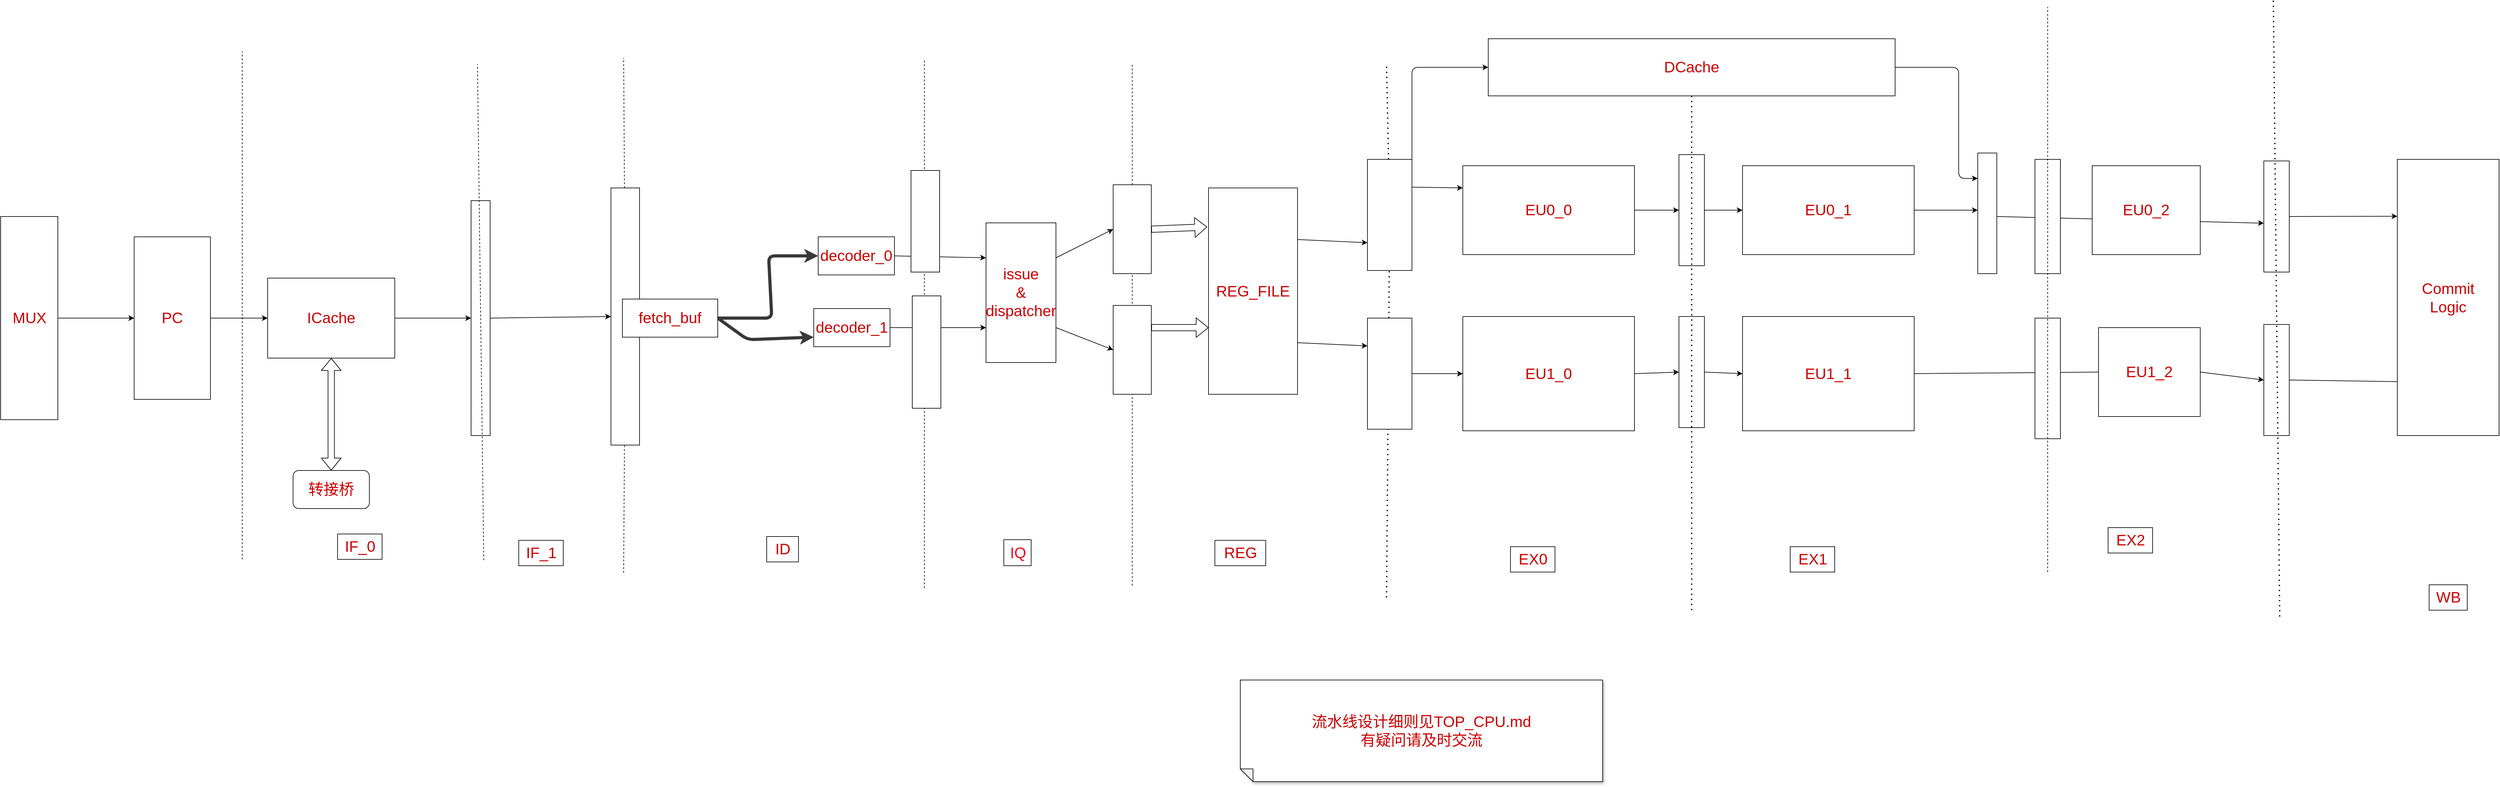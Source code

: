 <mxfile>
    <diagram id="cVIp-nzU9-chKnxCUfcy" name="第 1 页">
        <mxGraphModel dx="3131" dy="2209" grid="0" gridSize="100" guides="1" tooltips="1" connect="1" arrows="1" fold="1" page="1" pageScale="1" pageWidth="827" pageHeight="583" background="#FFFFFF" math="0" shadow="0">
            <root>
                <mxCell id="0"/>
                <mxCell id="1" parent="0"/>
                <mxCell id="9" value="" style="endArrow=none;dashed=1;html=1;fontSize=24;strokeColor=#050505;fontColor=#CC0000;" parent="1" edge="1">
                    <mxGeometry width="50" height="50" relative="1" as="geometry">
                        <mxPoint x="1080" y="1340" as="sourcePoint"/>
                        <mxPoint x="1080" y="540" as="targetPoint"/>
                    </mxGeometry>
                </mxCell>
                <mxCell id="25" style="edgeStyle=none;html=1;exitX=1;exitY=0.5;exitDx=0;exitDy=0;entryX=0;entryY=0.5;entryDx=0;entryDy=0;fontSize=24;strokeColor=#050505;fontColor=#CC0000;" parent="1" source="14" target="19" edge="1">
                    <mxGeometry relative="1" as="geometry"/>
                </mxCell>
                <mxCell id="14" value="" style="rounded=0;whiteSpace=wrap;html=1;fontSize=24;strokeColor=#050505;fontColor=#CC0000;" parent="1" vertex="1">
                    <mxGeometry x="1440" y="775" width="30" height="370" as="geometry"/>
                </mxCell>
                <mxCell id="16" style="edgeStyle=none;html=1;exitX=1;exitY=0.5;exitDx=0;exitDy=0;entryX=0;entryY=0.5;entryDx=0;entryDy=0;fontSize=24;strokeColor=#050505;fontColor=#CC0000;" parent="1" source="5" target="14" edge="1">
                    <mxGeometry relative="1" as="geometry"/>
                </mxCell>
                <mxCell id="17" value="" style="endArrow=none;dashed=1;html=1;fontSize=24;strokeColor=#050505;fontColor=#CC0000;" parent="1" edge="1">
                    <mxGeometry width="50" height="50" relative="1" as="geometry">
                        <mxPoint x="1460" y="1341.263" as="sourcePoint"/>
                        <mxPoint x="1450" y="560" as="targetPoint"/>
                    </mxGeometry>
                </mxCell>
                <mxCell id="18" value="IF_0" style="text;html=1;align=center;verticalAlign=middle;resizable=0;points=[];autosize=1;fontSize=24;strokeColor=#050505;fontColor=#CC0000;" parent="1" vertex="1">
                    <mxGeometry x="1230" y="1300" width="70" height="40" as="geometry"/>
                </mxCell>
                <mxCell id="20" value="" style="endArrow=none;dashed=1;html=1;fontSize=24;startArrow=none;strokeColor=#050505;fontColor=#CC0000;" parent="1" source="19" edge="1">
                    <mxGeometry width="50" height="50" relative="1" as="geometry">
                        <mxPoint x="1680" y="1361.263" as="sourcePoint"/>
                        <mxPoint x="1680" y="550" as="targetPoint"/>
                    </mxGeometry>
                </mxCell>
                <mxCell id="21" value="IF_1" style="text;html=1;align=center;verticalAlign=middle;resizable=0;points=[];autosize=1;fontSize=24;strokeColor=#050505;fontColor=#CC0000;" parent="1" vertex="1">
                    <mxGeometry x="1515" y="1310" width="70" height="40" as="geometry"/>
                </mxCell>
                <mxCell id="24" value="转接桥" style="rounded=1;whiteSpace=wrap;html=1;fontSize=24;strokeColor=#050505;fontColor=#CC0000;" parent="1" vertex="1">
                    <mxGeometry x="1160" y="1200" width="120" height="60" as="geometry"/>
                </mxCell>
                <mxCell id="26" value="" style="endArrow=none;dashed=1;html=1;fontSize=24;strokeColor=#050505;fontColor=#CC0000;" parent="1" target="19" edge="1">
                    <mxGeometry width="50" height="50" relative="1" as="geometry">
                        <mxPoint x="1680" y="1361.263" as="sourcePoint"/>
                        <mxPoint x="1680" y="550" as="targetPoint"/>
                    </mxGeometry>
                </mxCell>
                <mxCell id="105" style="edgeStyle=none;html=1;exitX=1;exitY=0.5;exitDx=0;exitDy=0;entryX=0;entryY=0.5;entryDx=0;entryDy=0;strokeColor=#383838;strokeWidth=5;" edge="1" parent="1" source="19" target="30">
                    <mxGeometry relative="1" as="geometry"/>
                </mxCell>
                <mxCell id="19" value="" style="whiteSpace=wrap;html=1;fontSize=24;strokeColor=#050505;fontColor=#CC0000;" parent="1" vertex="1">
                    <mxGeometry x="1660" y="755" width="45" height="405" as="geometry"/>
                </mxCell>
                <mxCell id="106" style="edgeStyle=none;html=1;exitX=1;exitY=0.5;exitDx=0;exitDy=0;entryX=0;entryY=0.5;entryDx=0;entryDy=0;strokeColor=#383838;strokeWidth=5;" edge="1" parent="1" source="30" target="34">
                    <mxGeometry relative="1" as="geometry">
                        <Array as="points">
                            <mxPoint x="1913" y="960"/>
                            <mxPoint x="1908" y="862"/>
                        </Array>
                    </mxGeometry>
                </mxCell>
                <mxCell id="107" style="edgeStyle=none;html=1;exitX=1;exitY=0.5;exitDx=0;exitDy=0;entryX=0;entryY=0.75;entryDx=0;entryDy=0;strokeColor=#383838;strokeWidth=5;" edge="1" parent="1" source="30" target="36">
                    <mxGeometry relative="1" as="geometry">
                        <Array as="points">
                            <mxPoint x="1875" y="994"/>
                        </Array>
                    </mxGeometry>
                </mxCell>
                <mxCell id="30" value="fetch_buf" style="rounded=0;whiteSpace=wrap;html=1;fontSize=24;strokeColor=#050505;fontColor=#CC0000;" parent="1" vertex="1">
                    <mxGeometry x="1678" y="930" width="150" height="60" as="geometry"/>
                </mxCell>
                <mxCell id="32" value="" style="endArrow=none;dashed=1;html=1;fontSize=24;strokeColor=#050505;fontColor=#CC0000;" parent="1" edge="1">
                    <mxGeometry width="50" height="50" relative="1" as="geometry">
                        <mxPoint x="2153" y="1385.263" as="sourcePoint"/>
                        <mxPoint x="2153" y="554" as="targetPoint"/>
                    </mxGeometry>
                </mxCell>
                <mxCell id="40" style="edgeStyle=none;html=1;exitX=1;exitY=0.5;exitDx=0;exitDy=0;entryX=0;entryY=0.25;entryDx=0;entryDy=0;fontSize=24;strokeColor=#050505;fontColor=#CC0000;" parent="1" source="34" target="39" edge="1">
                    <mxGeometry relative="1" as="geometry"/>
                </mxCell>
                <mxCell id="34" value="decoder_0" style="rounded=0;whiteSpace=wrap;html=1;fontSize=24;strokeColor=#050505;fontColor=#CC0000;" parent="1" vertex="1">
                    <mxGeometry x="1986" y="832" width="120" height="60" as="geometry"/>
                </mxCell>
                <mxCell id="41" style="edgeStyle=none;html=1;exitX=1;exitY=0.5;exitDx=0;exitDy=0;entryX=0;entryY=0.75;entryDx=0;entryDy=0;fontSize=24;strokeColor=#050505;fontColor=#CC0000;" parent="1" source="36" target="39" edge="1">
                    <mxGeometry relative="1" as="geometry"/>
                </mxCell>
                <mxCell id="36" value="decoder_1" style="rounded=0;whiteSpace=wrap;html=1;fontSize=24;strokeColor=#050505;fontColor=#CC0000;" parent="1" vertex="1">
                    <mxGeometry x="1979" y="945" width="120" height="60" as="geometry"/>
                </mxCell>
                <mxCell id="37" value="ID" style="text;html=1;align=center;verticalAlign=middle;resizable=0;points=[];autosize=1;fontSize=24;strokeColor=#050505;fontColor=#CC0000;" parent="1" vertex="1">
                    <mxGeometry x="1905" y="1304" width="50" height="40" as="geometry"/>
                </mxCell>
                <mxCell id="38" value="" style="endArrow=none;dashed=1;html=1;fontSize=24;startArrow=none;strokeColor=#050505;fontColor=#CC0000;" parent="1" source="42" edge="1">
                    <mxGeometry width="50" height="50" relative="1" as="geometry">
                        <mxPoint x="2480" y="1381.263" as="sourcePoint"/>
                        <mxPoint x="2480" y="560" as="targetPoint"/>
                    </mxGeometry>
                </mxCell>
                <mxCell id="45" style="edgeStyle=none;html=1;exitX=1;exitY=0.25;exitDx=0;exitDy=0;entryX=0;entryY=0.5;entryDx=0;entryDy=0;fontSize=24;strokeColor=#050505;fontColor=#CC0000;" parent="1" source="39" target="42" edge="1">
                    <mxGeometry relative="1" as="geometry"/>
                </mxCell>
                <mxCell id="46" style="edgeStyle=none;html=1;exitX=1;exitY=0.75;exitDx=0;exitDy=0;entryX=0;entryY=0.5;entryDx=0;entryDy=0;fontSize=24;strokeColor=#050505;fontColor=#CC0000;" parent="1" source="39" target="44" edge="1">
                    <mxGeometry relative="1" as="geometry"/>
                </mxCell>
                <mxCell id="39" value="issue&lt;br&gt;&amp;amp;&lt;br&gt;dispatcher" style="rounded=0;whiteSpace=wrap;html=1;fontSize=24;strokeColor=#050505;fontColor=#CC0000;" parent="1" vertex="1">
                    <mxGeometry x="2250" y="810" width="110" height="220" as="geometry"/>
                </mxCell>
                <mxCell id="43" value="" style="endArrow=none;dashed=1;html=1;fontSize=24;strokeColor=#050505;fontColor=#CC0000;" parent="1" target="42" edge="1">
                    <mxGeometry width="50" height="50" relative="1" as="geometry">
                        <mxPoint x="2480" y="1381.263" as="sourcePoint"/>
                        <mxPoint x="2480" y="560" as="targetPoint"/>
                    </mxGeometry>
                </mxCell>
                <mxCell id="42" value="" style="rounded=0;whiteSpace=wrap;html=1;fontSize=24;strokeColor=#050505;fontColor=#CC0000;" parent="1" vertex="1">
                    <mxGeometry x="2450" y="750" width="60" height="140" as="geometry"/>
                </mxCell>
                <mxCell id="44" value="" style="rounded=0;whiteSpace=wrap;html=1;fontSize=24;strokeColor=#050505;fontColor=#CC0000;" parent="1" vertex="1">
                    <mxGeometry x="2450" y="940" width="60" height="140" as="geometry"/>
                </mxCell>
                <mxCell id="53" style="edgeStyle=none;html=1;exitX=1;exitY=0.25;exitDx=0;exitDy=0;entryX=0;entryY=0.75;entryDx=0;entryDy=0;fontSize=24;strokeColor=#050505;fontColor=#CC0000;" parent="1" source="47" target="51" edge="1">
                    <mxGeometry relative="1" as="geometry"/>
                </mxCell>
                <mxCell id="54" style="edgeStyle=none;html=1;exitX=1;exitY=0.75;exitDx=0;exitDy=0;entryX=0;entryY=0.25;entryDx=0;entryDy=0;fontSize=24;strokeColor=#050505;fontColor=#CC0000;" parent="1" source="47" target="52" edge="1">
                    <mxGeometry relative="1" as="geometry"/>
                </mxCell>
                <mxCell id="47" value="REG_FILE" style="rounded=0;whiteSpace=wrap;html=1;fontSize=24;strokeColor=#050505;fontColor=#CC0000;" parent="1" vertex="1">
                    <mxGeometry x="2600" y="755" width="140" height="325" as="geometry"/>
                </mxCell>
                <mxCell id="48" value="" style="shape=flexArrow;endArrow=classic;html=1;fontSize=24;exitX=1;exitY=0.5;exitDx=0;exitDy=0;entryX=-0.015;entryY=0.189;entryDx=0;entryDy=0;entryPerimeter=0;strokeColor=#050505;fontColor=#CC0000;" parent="1" source="42" target="47" edge="1">
                    <mxGeometry width="50" height="50" relative="1" as="geometry">
                        <mxPoint x="2550" y="820" as="sourcePoint"/>
                        <mxPoint x="2600" y="770" as="targetPoint"/>
                    </mxGeometry>
                </mxCell>
                <mxCell id="49" value="" style="shape=flexArrow;endArrow=classic;html=1;fontSize=24;exitX=1;exitY=0.25;exitDx=0;exitDy=0;strokeColor=#050505;fontColor=#CC0000;" parent="1" source="44" edge="1">
                    <mxGeometry width="50" height="50" relative="1" as="geometry">
                        <mxPoint x="2580" y="1020" as="sourcePoint"/>
                        <mxPoint x="2600" y="975" as="targetPoint"/>
                    </mxGeometry>
                </mxCell>
                <mxCell id="50" value="" style="endArrow=none;dashed=1;html=1;dashPattern=1 3;strokeWidth=2;fontSize=24;startArrow=none;strokeColor=#050505;fontColor=#CC0000;" parent="1" source="51" edge="1">
                    <mxGeometry width="50" height="50" relative="1" as="geometry">
                        <mxPoint x="2880" y="1400" as="sourcePoint"/>
                        <mxPoint x="2880" y="560" as="targetPoint"/>
                    </mxGeometry>
                </mxCell>
                <mxCell id="55" value="" style="endArrow=none;dashed=1;html=1;dashPattern=1 3;strokeWidth=2;fontSize=24;strokeColor=#050505;fontColor=#CC0000;" parent="1" target="51" edge="1">
                    <mxGeometry width="50" height="50" relative="1" as="geometry">
                        <mxPoint x="2880" y="1400" as="sourcePoint"/>
                        <mxPoint x="2880" y="560" as="targetPoint"/>
                    </mxGeometry>
                </mxCell>
                <mxCell id="60" style="edgeStyle=none;html=1;exitX=1;exitY=0.5;exitDx=0;exitDy=0;entryX=0;entryY=0.5;entryDx=0;entryDy=0;fontSize=24;strokeColor=#050505;fontColor=#CC0000;" parent="1" source="52" target="57" edge="1">
                    <mxGeometry relative="1" as="geometry"/>
                </mxCell>
                <mxCell id="52" value="" style="rounded=0;whiteSpace=wrap;html=1;fontSize=24;strokeColor=#050505;fontColor=#CC0000;" parent="1" vertex="1">
                    <mxGeometry x="2850" y="960" width="70" height="175" as="geometry"/>
                </mxCell>
                <mxCell id="59" style="edgeStyle=none;html=1;exitX=1;exitY=0.25;exitDx=0;exitDy=0;entryX=0;entryY=0.25;entryDx=0;entryDy=0;fontSize=24;strokeColor=#050505;fontColor=#CC0000;" parent="1" source="51" target="56" edge="1">
                    <mxGeometry relative="1" as="geometry"/>
                </mxCell>
                <mxCell id="79" style="edgeStyle=none;html=1;exitX=1;exitY=0;exitDx=0;exitDy=0;entryX=0;entryY=0.5;entryDx=0;entryDy=0;fontSize=24;strokeColor=#050505;fontColor=#CC0000;" parent="1" source="51" target="78" edge="1">
                    <mxGeometry relative="1" as="geometry">
                        <Array as="points">
                            <mxPoint x="2920" y="565"/>
                        </Array>
                    </mxGeometry>
                </mxCell>
                <mxCell id="51" value="" style="rounded=0;whiteSpace=wrap;html=1;fontSize=24;strokeColor=#050505;fontColor=#CC0000;" parent="1" vertex="1">
                    <mxGeometry x="2850" y="710" width="70" height="175" as="geometry"/>
                </mxCell>
                <mxCell id="64" style="edgeStyle=none;html=1;exitX=1;exitY=0.5;exitDx=0;exitDy=0;entryX=0;entryY=0.5;entryDx=0;entryDy=0;fontSize=24;strokeColor=#050505;fontColor=#CC0000;" parent="1" source="56" target="62" edge="1">
                    <mxGeometry relative="1" as="geometry"/>
                </mxCell>
                <mxCell id="56" value="EU0_0" style="rounded=0;whiteSpace=wrap;html=1;fontSize=24;strokeColor=#050505;fontColor=#CC0000;" parent="1" vertex="1">
                    <mxGeometry x="3000" y="720" width="270" height="140" as="geometry"/>
                </mxCell>
                <mxCell id="65" style="edgeStyle=none;html=1;exitX=1;exitY=0.5;exitDx=0;exitDy=0;entryX=0;entryY=0.5;entryDx=0;entryDy=0;fontSize=24;strokeColor=#050505;fontColor=#CC0000;" parent="1" source="57" target="63" edge="1">
                    <mxGeometry relative="1" as="geometry"/>
                </mxCell>
                <mxCell id="57" value="EU1_0" style="rounded=0;whiteSpace=wrap;html=1;fontSize=24;strokeColor=#050505;fontColor=#CC0000;" parent="1" vertex="1">
                    <mxGeometry x="3000" y="957.5" width="270" height="180" as="geometry"/>
                </mxCell>
                <mxCell id="73" style="edgeStyle=none;html=1;exitX=1;exitY=0.5;exitDx=0;exitDy=0;entryX=0;entryY=0.5;entryDx=0;entryDy=0;fontSize=24;strokeColor=#050505;fontColor=#CC0000;" parent="1" source="62" target="68" edge="1">
                    <mxGeometry relative="1" as="geometry"/>
                </mxCell>
                <mxCell id="62" value="" style="rounded=0;whiteSpace=wrap;html=1;fontSize=24;strokeColor=#050505;fontColor=#CC0000;" parent="1" vertex="1">
                    <mxGeometry x="3340" y="702.5" width="40" height="175" as="geometry"/>
                </mxCell>
                <mxCell id="74" style="edgeStyle=none;html=1;exitX=1;exitY=0.5;exitDx=0;exitDy=0;entryX=0;entryY=0.5;entryDx=0;entryDy=0;fontSize=24;strokeColor=#050505;fontColor=#CC0000;" parent="1" source="63" target="70" edge="1">
                    <mxGeometry relative="1" as="geometry"/>
                </mxCell>
                <mxCell id="63" value="" style="rounded=0;whiteSpace=wrap;html=1;fontSize=24;strokeColor=#050505;fontColor=#CC0000;" parent="1" vertex="1">
                    <mxGeometry x="3340" y="957.5" width="40" height="175" as="geometry"/>
                </mxCell>
                <mxCell id="66" value="" style="endArrow=none;dashed=1;html=1;dashPattern=1 3;strokeWidth=2;fontSize=24;strokeColor=#050505;fontColor=#CC0000;" parent="1" edge="1">
                    <mxGeometry width="50" height="50" relative="1" as="geometry">
                        <mxPoint x="3360" y="1420" as="sourcePoint"/>
                        <mxPoint x="3360" y="560" as="targetPoint"/>
                    </mxGeometry>
                </mxCell>
                <mxCell id="67" style="edgeStyle=none;html=1;exitX=1;exitY=0.5;exitDx=0;exitDy=0;fontSize=24;strokeColor=#050505;fontColor=#CC0000;" parent="1" source="68" edge="1">
                    <mxGeometry relative="1" as="geometry">
                        <mxPoint x="3810" y="790" as="targetPoint"/>
                    </mxGeometry>
                </mxCell>
                <mxCell id="68" value="EU0_1" style="rounded=0;whiteSpace=wrap;html=1;fontSize=24;strokeColor=#050505;fontColor=#CC0000;" parent="1" vertex="1">
                    <mxGeometry x="3440" y="720" width="270" height="140" as="geometry"/>
                </mxCell>
                <mxCell id="69" style="edgeStyle=none;html=1;exitX=1;exitY=0.5;exitDx=0;exitDy=0;entryX=0;entryY=0.5;entryDx=0;entryDy=0;fontSize=24;startArrow=none;strokeColor=#050505;fontColor=#CC0000;" parent="1" source="95" target="72" edge="1">
                    <mxGeometry relative="1" as="geometry"/>
                </mxCell>
                <mxCell id="70" value="EU1_1" style="rounded=0;whiteSpace=wrap;html=1;fontSize=24;strokeColor=#050505;fontColor=#CC0000;" parent="1" vertex="1">
                    <mxGeometry x="3440" y="957.5" width="270" height="180" as="geometry"/>
                </mxCell>
                <mxCell id="89" style="edgeStyle=none;html=1;exitX=1;exitY=0.5;exitDx=0;exitDy=0;entryX=0;entryY=0.206;entryDx=0;entryDy=0;entryPerimeter=0;fontSize=24;strokeColor=#050505;fontColor=#CC0000;" parent="1" source="71" target="88" edge="1">
                    <mxGeometry relative="1" as="geometry"/>
                </mxCell>
                <mxCell id="71" value="" style="rounded=0;whiteSpace=wrap;html=1;fontSize=24;strokeColor=#050505;fontColor=#CC0000;" parent="1" vertex="1">
                    <mxGeometry x="4260" y="712.5" width="40" height="175" as="geometry"/>
                </mxCell>
                <mxCell id="90" style="edgeStyle=none;html=1;exitX=1;exitY=0.5;exitDx=0;exitDy=0;entryX=0.063;entryY=0.805;entryDx=0;entryDy=0;entryPerimeter=0;fontSize=24;strokeColor=#050505;fontColor=#CC0000;" parent="1" source="72" target="88" edge="1">
                    <mxGeometry relative="1" as="geometry"/>
                </mxCell>
                <mxCell id="72" value="" style="rounded=0;whiteSpace=wrap;html=1;fontSize=24;strokeColor=#050505;fontColor=#CC0000;" parent="1" vertex="1">
                    <mxGeometry x="4260" y="970" width="40" height="175" as="geometry"/>
                </mxCell>
                <mxCell id="75" value="REG" style="text;html=1;align=center;verticalAlign=middle;resizable=0;points=[];autosize=1;fontSize=24;strokeColor=#050505;fontColor=#CC0000;" parent="1" vertex="1">
                    <mxGeometry x="2610" y="1310" width="80" height="40" as="geometry"/>
                </mxCell>
                <mxCell id="76" value="EX0" style="text;html=1;align=center;verticalAlign=middle;resizable=0;points=[];autosize=1;fontSize=24;strokeColor=#050505;fontColor=#CC0000;" parent="1" vertex="1">
                    <mxGeometry x="3075" y="1320" width="70" height="40" as="geometry"/>
                </mxCell>
                <mxCell id="77" value="EX1" style="text;html=1;align=center;verticalAlign=middle;resizable=0;points=[];autosize=1;fontSize=24;strokeColor=#050505;fontColor=#CC0000;" parent="1" vertex="1">
                    <mxGeometry x="3515" y="1320" width="70" height="40" as="geometry"/>
                </mxCell>
                <mxCell id="80" style="edgeStyle=none;html=1;exitX=1;exitY=0.5;exitDx=0;exitDy=0;fontSize=24;entryX=0;entryY=0;entryDx=0;entryDy=40;entryPerimeter=0;strokeColor=#050505;fontColor=#CC0000;" parent="1" source="78" target="81" edge="1">
                    <mxGeometry relative="1" as="geometry">
                        <mxPoint x="3780" y="720" as="targetPoint"/>
                        <Array as="points">
                            <mxPoint x="3780" y="565"/>
                            <mxPoint x="3780" y="740"/>
                        </Array>
                    </mxGeometry>
                </mxCell>
                <mxCell id="78" value="DCache" style="rounded=0;whiteSpace=wrap;html=1;fontSize=24;strokeColor=#050505;fontColor=#CC0000;" parent="1" vertex="1">
                    <mxGeometry x="3040" y="520" width="640" height="90" as="geometry"/>
                </mxCell>
                <mxCell id="85" style="edgeStyle=none;html=1;exitX=0;exitY=0;exitDx=30.0;exitDy=100;exitPerimeter=0;entryX=0;entryY=0.56;entryDx=0;entryDy=0;entryPerimeter=0;fontSize=24;strokeColor=#050505;fontColor=#CC0000;" parent="1" source="81" target="71" edge="1">
                    <mxGeometry relative="1" as="geometry"/>
                </mxCell>
                <mxCell id="81" value="" style="shadow=0;dashed=0;align=center;html=1;strokeWidth=1;shape=mxgraph.rtl.abstract.entity;container=1;collapsible=0;kind=mux;drawPins=0;left=4;right=1;bottom=0;fontSize=24;strokeColor=#050505;fontColor=#CC0000;" parent="1" vertex="1">
                    <mxGeometry x="3810" y="700" width="30" height="190" as="geometry"/>
                </mxCell>
                <mxCell id="86" value="" style="endArrow=none;dashed=1;html=1;dashPattern=1 3;strokeWidth=2;fontSize=24;strokeColor=#050505;fontColor=#CC0000;" parent="1" edge="1">
                    <mxGeometry width="50" height="50" relative="1" as="geometry">
                        <mxPoint x="4285" y="1430" as="sourcePoint"/>
                        <mxPoint x="4275" y="460" as="targetPoint"/>
                    </mxGeometry>
                </mxCell>
                <mxCell id="87" value="WB" style="text;html=1;align=center;verticalAlign=middle;resizable=0;points=[];autosize=1;fontSize=24;strokeColor=#050505;fontColor=#CC0000;" parent="1" vertex="1">
                    <mxGeometry x="4520" y="1380" width="60" height="40" as="geometry"/>
                </mxCell>
                <mxCell id="88" value="Commit&lt;br&gt;Logic" style="rounded=0;whiteSpace=wrap;html=1;fontSize=24;strokeColor=#050505;fontColor=#CC0000;" parent="1" vertex="1">
                    <mxGeometry x="4470" y="710" width="160" height="435" as="geometry"/>
                </mxCell>
                <mxCell id="93" value="流水线设计细则见TOP_CPU.md&lt;br&gt;有疑问请及时交流" style="shape=note;whiteSpace=wrap;html=1;backgroundOutline=1;darkOpacity=0.05;fillStyle=solid;direction=west;gradientDirection=north;shadow=1;size=20;pointerEvents=1;fontSize=24;strokeColor=#050505;fontColor=#CC0000;" parent="1" vertex="1">
                    <mxGeometry x="2650" y="1530" width="570" height="160" as="geometry"/>
                </mxCell>
                <mxCell id="94" value="EU0_2" style="rounded=0;whiteSpace=wrap;html=1;fontSize=24;strokeColor=#050505;fontColor=#CC0000;" parent="1" vertex="1">
                    <mxGeometry x="3990" y="720" width="170" height="140" as="geometry"/>
                </mxCell>
                <mxCell id="96" value="" style="edgeStyle=none;html=1;exitX=1;exitY=0.5;exitDx=0;exitDy=0;entryX=0;entryY=0.5;entryDx=0;entryDy=0;fontSize=24;endArrow=none;strokeColor=#050505;fontColor=#CC0000;" parent="1" source="70" target="95" edge="1">
                    <mxGeometry relative="1" as="geometry">
                        <mxPoint x="3710" y="1047.5" as="sourcePoint"/>
                        <mxPoint x="4260" y="1057.5" as="targetPoint"/>
                    </mxGeometry>
                </mxCell>
                <mxCell id="95" value="EU1_2" style="rounded=0;whiteSpace=wrap;html=1;fontSize=24;strokeColor=#050505;fontColor=#CC0000;" parent="1" vertex="1">
                    <mxGeometry x="4000" y="975" width="160" height="140" as="geometry"/>
                </mxCell>
                <mxCell id="97" value="" style="rounded=0;whiteSpace=wrap;html=1;fontSize=24;strokeColor=#050505;fontColor=#CC0000;" parent="1" vertex="1">
                    <mxGeometry x="3900" y="710" width="40" height="180" as="geometry"/>
                </mxCell>
                <mxCell id="98" value="" style="rounded=0;whiteSpace=wrap;html=1;fontSize=24;strokeColor=#050505;fontColor=#CC0000;" parent="1" vertex="1">
                    <mxGeometry x="3900" y="960" width="40" height="190" as="geometry"/>
                </mxCell>
                <mxCell id="99" value="" style="endArrow=none;dashed=1;html=1;fontSize=24;strokeColor=#050505;fontColor=#CC0000;" parent="1" edge="1">
                    <mxGeometry width="50" height="50" relative="1" as="geometry">
                        <mxPoint x="3920" y="1360" as="sourcePoint"/>
                        <mxPoint x="3920" y="470" as="targetPoint"/>
                    </mxGeometry>
                </mxCell>
                <mxCell id="100" value="EX2" style="text;html=1;align=center;verticalAlign=middle;resizable=0;points=[];autosize=1;fontSize=24;strokeColor=#050505;fontColor=#CC0000;" parent="1" vertex="1">
                    <mxGeometry x="4015" y="1290" width="70" height="40" as="geometry"/>
                </mxCell>
                <mxCell id="3" style="edgeStyle=none;html=1;exitX=0;exitY=0;exitDx=90;exitDy=160;exitPerimeter=0;strokeColor=#050505;fontColor=#CC0000;" parent="1" source="2" edge="1">
                    <mxGeometry relative="1" as="geometry">
                        <mxPoint x="910" y="960" as="targetPoint"/>
                    </mxGeometry>
                </mxCell>
                <mxCell id="2" value="&lt;font style=&quot;font-size: 24px;&quot;&gt;MUX&lt;/font&gt;" style="shadow=0;dashed=0;align=center;html=1;strokeWidth=1;shape=mxgraph.rtl.abstract.entity;container=0;collapsible=0;kind=mux;drawPins=0;left=4;right=1;bottom=0;strokeColor=#050505;fontColor=#CC0000;" parent="1" vertex="1">
                    <mxGeometry x="700" y="800" width="90" height="320" as="geometry"/>
                </mxCell>
                <mxCell id="4" value="&lt;font style=&quot;font-size: 24px;&quot;&gt;PC&lt;/font&gt;" style="whiteSpace=wrap;html=1;container=0;strokeColor=#050505;fontColor=#CC0000;" parent="1" vertex="1">
                    <mxGeometry x="910" y="832" width="120" height="256" as="geometry"/>
                </mxCell>
                <mxCell id="5" value="&lt;font style=&quot;font-size: 24px;&quot;&gt;ICache&lt;/font&gt;" style="whiteSpace=wrap;html=1;container=0;strokeColor=#050505;fontColor=#CC0000;" parent="1" vertex="1">
                    <mxGeometry x="1120" y="897" width="200" height="126" as="geometry"/>
                </mxCell>
                <mxCell id="6" style="edgeStyle=none;html=1;exitX=1;exitY=0.5;exitDx=0;exitDy=0;entryX=0;entryY=0.5;entryDx=0;entryDy=0;strokeColor=#050505;fontColor=#CC0000;" parent="1" source="4" target="5" edge="1">
                    <mxGeometry relative="1" as="geometry"/>
                </mxCell>
                <mxCell id="23" value="" style="shape=flexArrow;endArrow=classic;startArrow=classic;html=1;fontSize=24;entryX=0.5;entryY=1;entryDx=0;entryDy=0;strokeColor=#050505;fontColor=#CC0000;" parent="1" target="5" edge="1">
                    <mxGeometry width="100" height="100" relative="1" as="geometry">
                        <mxPoint x="1220" y="1200" as="sourcePoint"/>
                        <mxPoint x="1240" y="1070" as="targetPoint"/>
                    </mxGeometry>
                </mxCell>
                <mxCell id="101" value="" style="rounded=0;whiteSpace=wrap;html=1;" vertex="1" parent="1">
                    <mxGeometry x="2132" y="727.5" width="45" height="160" as="geometry"/>
                </mxCell>
                <mxCell id="102" value="" style="rounded=0;whiteSpace=wrap;html=1;" vertex="1" parent="1">
                    <mxGeometry x="2134" y="925" width="45" height="177" as="geometry"/>
                </mxCell>
                <mxCell id="108" value="&lt;font style=&quot;font-size: 24px;&quot; color=&quot;#f0071e&quot;&gt;IQ&lt;/font&gt;" style="text;html=1;align=center;verticalAlign=middle;resizable=0;points=[];autosize=1;strokeColor=#050505;fillColor=none;fontSize=24;fontColor=#CC0000;" vertex="1" parent="1">
                    <mxGeometry x="2278" y="1309" width="43" height="41" as="geometry"/>
                </mxCell>
            </root>
        </mxGraphModel>
    </diagram>
</mxfile>